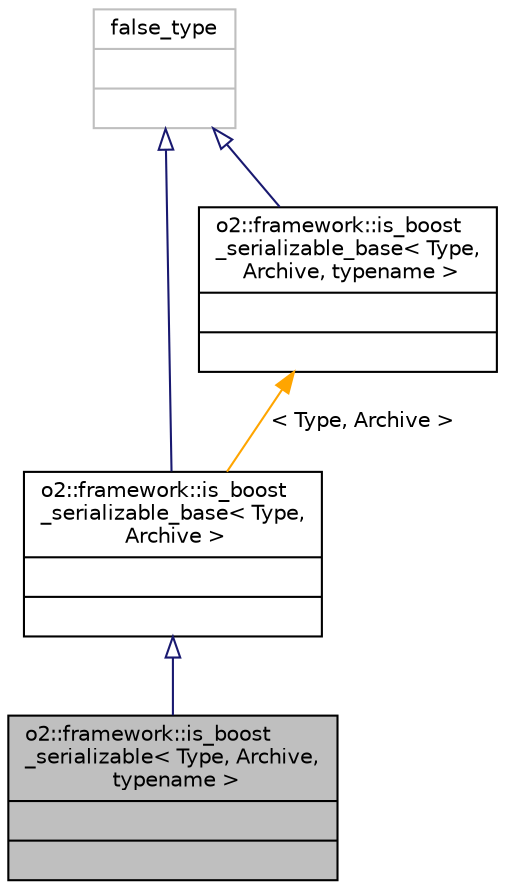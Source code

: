 digraph "o2::framework::is_boost_serializable&lt; Type, Archive, typename &gt;"
{
 // INTERACTIVE_SVG=YES
  bgcolor="transparent";
  edge [fontname="Helvetica",fontsize="10",labelfontname="Helvetica",labelfontsize="10"];
  node [fontname="Helvetica",fontsize="10",shape=record];
  Node1 [label="{o2::framework::is_boost\l_serializable\< Type, Archive,\l typename \>\n||}",height=0.2,width=0.4,color="black", fillcolor="grey75", style="filled", fontcolor="black"];
  Node2 -> Node1 [dir="back",color="midnightblue",fontsize="10",style="solid",arrowtail="onormal",fontname="Helvetica"];
  Node2 [label="{o2::framework::is_boost\l_serializable_base\< Type,\l Archive \>\n||}",height=0.2,width=0.4,color="black",URL="$d5/dbf/structo2_1_1framework_1_1is__boost__serializable__base.html"];
  Node3 -> Node2 [dir="back",color="midnightblue",fontsize="10",style="solid",arrowtail="onormal",fontname="Helvetica"];
  Node3 [label="{false_type\n||}",height=0.2,width=0.4,color="grey75"];
  Node4 -> Node2 [dir="back",color="orange",fontsize="10",style="solid",label=" \< Type, Archive \>" ,fontname="Helvetica"];
  Node4 [label="{o2::framework::is_boost\l_serializable_base\< Type,\l Archive, typename \>\n||}",height=0.2,width=0.4,color="black",URL="$d5/dbf/structo2_1_1framework_1_1is__boost__serializable__base.html"];
  Node3 -> Node4 [dir="back",color="midnightblue",fontsize="10",style="solid",arrowtail="onormal",fontname="Helvetica"];
}
